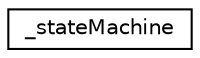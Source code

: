 digraph "Graphical Class Hierarchy"
{
  edge [fontname="Helvetica",fontsize="10",labelfontname="Helvetica",labelfontsize="10"];
  node [fontname="Helvetica",fontsize="10",shape=record];
  rankdir="LR";
  Node1 [label="_stateMachine",height=0.2,width=0.4,color="black", fillcolor="white", style="filled",URL="$struct__state_machine.html"];
}

